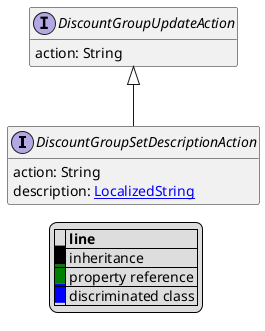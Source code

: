 @startuml

hide empty fields
hide empty methods
legend
|= |= line |
|<back:black>   </back>| inheritance |
|<back:green>   </back>| property reference |
|<back:blue>   </back>| discriminated class |
endlegend
interface DiscountGroupSetDescriptionAction [[DiscountGroupSetDescriptionAction.svg]] extends DiscountGroupUpdateAction {
    action: String
    description: [[LocalizedString.svg LocalizedString]]
}
interface DiscountGroupUpdateAction [[DiscountGroupUpdateAction.svg]]  {
    action: String
}





@enduml
